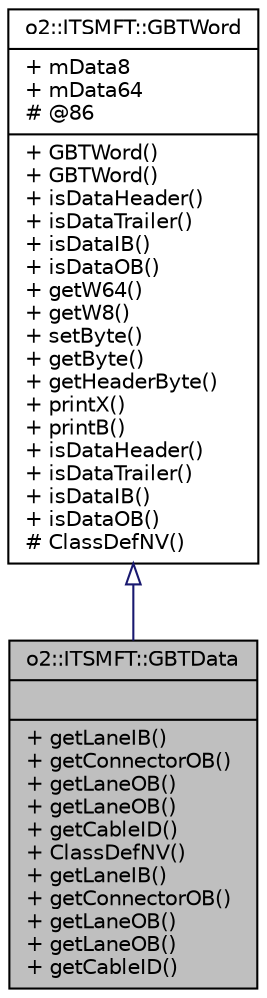 digraph "o2::ITSMFT::GBTData"
{
 // INTERACTIVE_SVG=YES
  bgcolor="transparent";
  edge [fontname="Helvetica",fontsize="10",labelfontname="Helvetica",labelfontsize="10"];
  node [fontname="Helvetica",fontsize="10",shape=record];
  Node1 [label="{o2::ITSMFT::GBTData\n||+ getLaneIB()\l+ getConnectorOB()\l+ getLaneOB()\l+ getLaneOB()\l+ getCableID()\l+ ClassDefNV()\l+ getLaneIB()\l+ getConnectorOB()\l+ getLaneOB()\l+ getLaneOB()\l+ getCableID()\l}",height=0.2,width=0.4,color="black", fillcolor="grey75", style="filled" fontcolor="black"];
  Node2 -> Node1 [dir="back",color="midnightblue",fontsize="10",style="solid",arrowtail="onormal",fontname="Helvetica"];
  Node2 [label="{o2::ITSMFT::GBTWord\n|+ mData8\l+ mData64\l# @86\l|+ GBTWord()\l+ GBTWord()\l+ isDataHeader()\l+ isDataTrailer()\l+ isDataIB()\l+ isDataOB()\l+ getW64()\l+ getW8()\l+ setByte()\l+ getByte()\l+ getHeaderByte()\l+ printX()\l+ printB()\l+ isDataHeader()\l+ isDataTrailer()\l+ isDataIB()\l+ isDataOB()\l# ClassDefNV()\l}",height=0.2,width=0.4,color="black",URL="$d1/d92/classo2_1_1ITSMFT_1_1GBTWord.html"];
}
